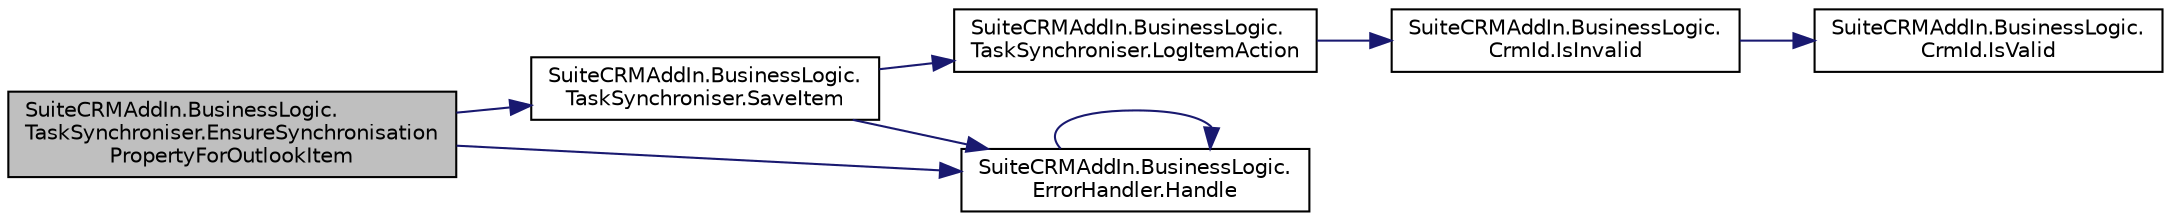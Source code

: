 digraph "SuiteCRMAddIn.BusinessLogic.TaskSynchroniser.EnsureSynchronisationPropertyForOutlookItem"
{
  edge [fontname="Helvetica",fontsize="10",labelfontname="Helvetica",labelfontsize="10"];
  node [fontname="Helvetica",fontsize="10",shape=record];
  rankdir="LR";
  Node24 [label="SuiteCRMAddIn.BusinessLogic.\lTaskSynchroniser.EnsureSynchronisation\lPropertyForOutlookItem",height=0.2,width=0.4,color="black", fillcolor="grey75", style="filled", fontcolor="black"];
  Node24 -> Node25 [color="midnightblue",fontsize="10",style="solid",fontname="Helvetica"];
  Node25 [label="SuiteCRMAddIn.BusinessLogic.\lTaskSynchroniser.SaveItem",height=0.2,width=0.4,color="black", fillcolor="white", style="filled",URL="$class_suite_c_r_m_add_in_1_1_business_logic_1_1_task_synchroniser.html#a9849c2ce6aa24545e704966f23eaf3aa"];
  Node25 -> Node26 [color="midnightblue",fontsize="10",style="solid",fontname="Helvetica"];
  Node26 [label="SuiteCRMAddIn.BusinessLogic.\lTaskSynchroniser.LogItemAction",height=0.2,width=0.4,color="black", fillcolor="white", style="filled",URL="$class_suite_c_r_m_add_in_1_1_business_logic_1_1_task_synchroniser.html#aba66318aeed453027c96cee297fbb5b7",tooltip="Log a message regarding this Outlook appointment. "];
  Node26 -> Node27 [color="midnightblue",fontsize="10",style="solid",fontname="Helvetica"];
  Node27 [label="SuiteCRMAddIn.BusinessLogic.\lCrmId.IsInvalid",height=0.2,width=0.4,color="black", fillcolor="white", style="filled",URL="$class_suite_c_r_m_add_in_1_1_business_logic_1_1_crm_id.html#ae6aff08aa08be622c672dc507d331118",tooltip="True if CrmId.IsValid(CrmId) is false of this id. "];
  Node27 -> Node28 [color="midnightblue",fontsize="10",style="solid",fontname="Helvetica"];
  Node28 [label="SuiteCRMAddIn.BusinessLogic.\lCrmId.IsValid",height=0.2,width=0.4,color="black", fillcolor="white", style="filled",URL="$class_suite_c_r_m_add_in_1_1_business_logic_1_1_crm_id.html#a753d936c4867f81d95032490ff89cd48",tooltip="Validates a CRM id. "];
  Node25 -> Node29 [color="midnightblue",fontsize="10",style="solid",fontname="Helvetica"];
  Node29 [label="SuiteCRMAddIn.BusinessLogic.\lErrorHandler.Handle",height=0.2,width=0.4,color="black", fillcolor="white", style="filled",URL="$class_suite_c_r_m_add_in_1_1_business_logic_1_1_error_handler.html#aa5ac5699b0099c7a812a895751df5e07"];
  Node29 -> Node29 [color="midnightblue",fontsize="10",style="solid",fontname="Helvetica"];
  Node24 -> Node29 [color="midnightblue",fontsize="10",style="solid",fontname="Helvetica"];
}
